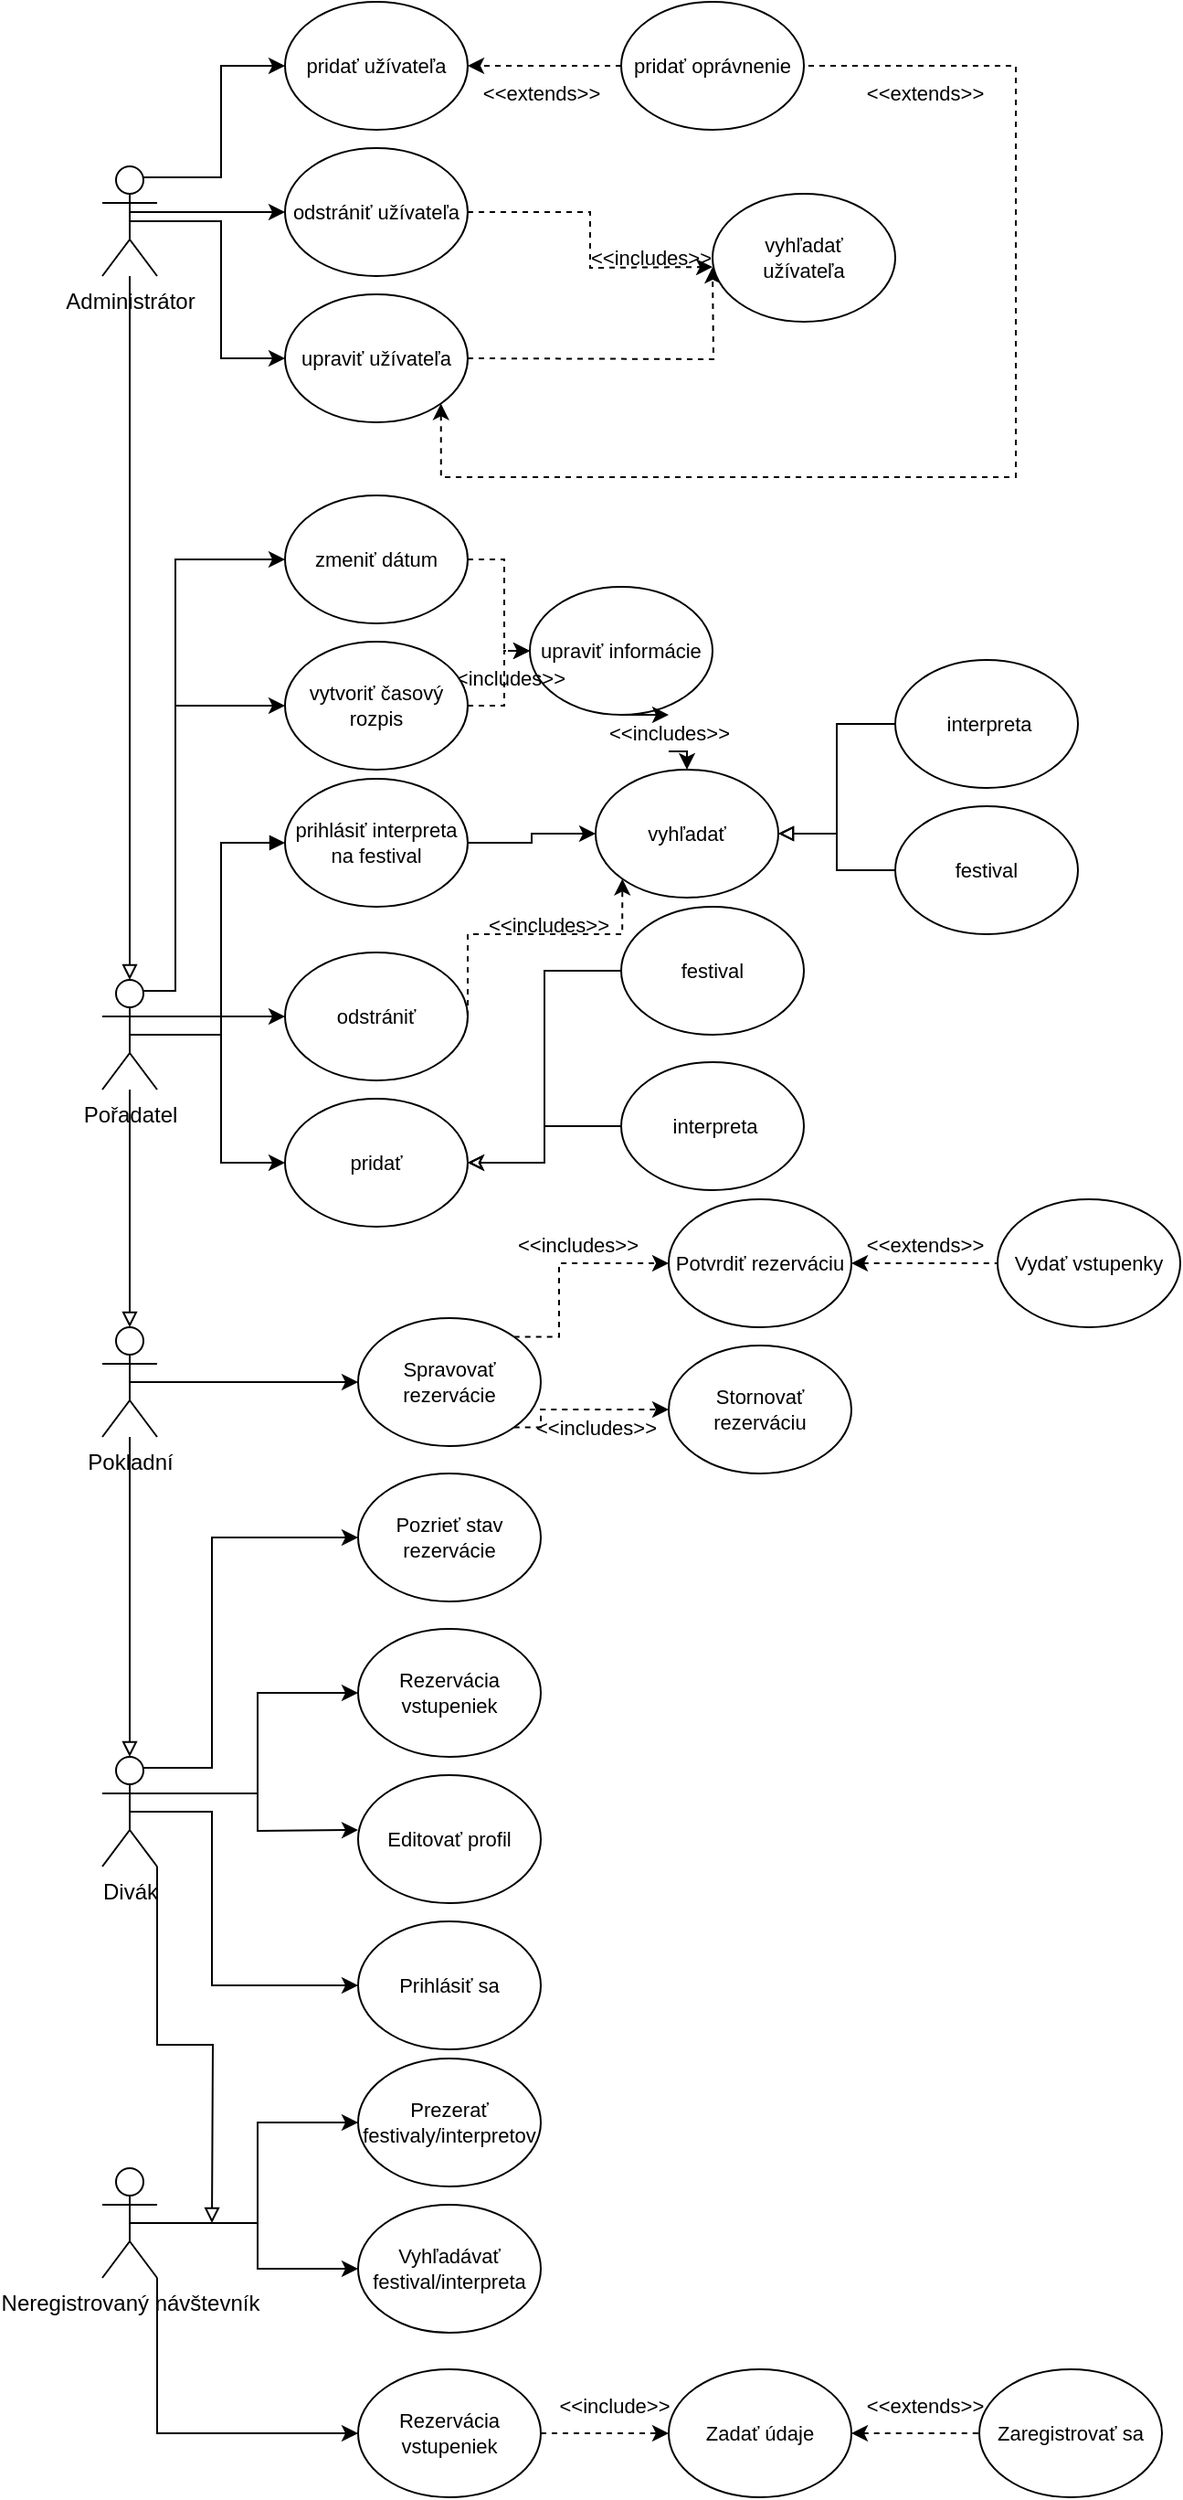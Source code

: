 <mxfile version="13.8.8" type="device"><diagram id="CpDh1_E-RGErYKuJ8NF5" name="Page-1"><mxGraphModel dx="713" dy="1887" grid="1" gridSize="10" guides="1" tooltips="1" connect="1" arrows="1" fold="1" page="1" pageScale="1" pageWidth="827" pageHeight="1169" math="0" shadow="0"><root><mxCell id="0"/><mxCell id="1" parent="0"/><mxCell id="YPE3AGC5MZsozbNIRSG_-3" value="" style="edgeStyle=orthogonalEdgeStyle;rounded=0;orthogonalLoop=1;jettySize=auto;html=1;endArrow=block;endFill=0;" parent="1" source="YPE3AGC5MZsozbNIRSG_-1" target="YPE3AGC5MZsozbNIRSG_-2" edge="1"><mxGeometry relative="1" as="geometry"/></mxCell><mxCell id="uHQpgscaBQbvKBIy0Z1K-59" style="edgeStyle=orthogonalEdgeStyle;rounded=0;orthogonalLoop=1;jettySize=auto;html=1;exitX=0.5;exitY=0.5;exitDx=0;exitDy=0;exitPerimeter=0;startArrow=none;startFill=0;endArrow=classic;endFill=1;fontSize=11;" parent="1" source="YPE3AGC5MZsozbNIRSG_-1" target="uHQpgscaBQbvKBIy0Z1K-51" edge="1"><mxGeometry relative="1" as="geometry"><Array as="points"><mxPoint x="95" y="-105"/></Array></mxGeometry></mxCell><mxCell id="uHQpgscaBQbvKBIy0Z1K-60" style="edgeStyle=orthogonalEdgeStyle;rounded=0;orthogonalLoop=1;jettySize=auto;html=1;exitX=0.75;exitY=0.1;exitDx=0;exitDy=0;exitPerimeter=0;entryX=0;entryY=0.5;entryDx=0;entryDy=0;startArrow=none;startFill=0;endArrow=classic;endFill=1;fontSize=11;" parent="1" source="YPE3AGC5MZsozbNIRSG_-1" target="uHQpgscaBQbvKBIy0Z1K-50" edge="1"><mxGeometry relative="1" as="geometry"/></mxCell><mxCell id="uHQpgscaBQbvKBIy0Z1K-61" style="edgeStyle=orthogonalEdgeStyle;rounded=0;orthogonalLoop=1;jettySize=auto;html=1;exitX=0.5;exitY=0.5;exitDx=0;exitDy=0;exitPerimeter=0;entryX=0;entryY=0.5;entryDx=0;entryDy=0;startArrow=none;startFill=0;endArrow=classic;endFill=1;fontSize=11;" parent="1" source="YPE3AGC5MZsozbNIRSG_-1" edge="1"><mxGeometry relative="1" as="geometry"><mxPoint x="180" y="-25" as="targetPoint"/><Array as="points"><mxPoint x="145" y="-100"/><mxPoint x="145" y="-25"/></Array></mxGeometry></mxCell><mxCell id="YPE3AGC5MZsozbNIRSG_-1" value="Administrátor" style="shape=umlActor;verticalLabelPosition=bottom;verticalAlign=top;html=1;outlineConnect=0;" parent="1" vertex="1"><mxGeometry x="80" y="-130" width="30" height="60" as="geometry"/></mxCell><mxCell id="uHQpgscaBQbvKBIy0Z1K-15" value="" style="edgeStyle=orthogonalEdgeStyle;rounded=0;orthogonalLoop=1;jettySize=auto;html=1;startArrow=none;startFill=0;endArrow=block;endFill=0;fontSize=11;" parent="1" source="YPE3AGC5MZsozbNIRSG_-2" target="YPE3AGC5MZsozbNIRSG_-5" edge="1"><mxGeometry relative="1" as="geometry"/></mxCell><mxCell id="uHQpgscaBQbvKBIy0Z1K-42" style="edgeStyle=orthogonalEdgeStyle;rounded=0;orthogonalLoop=1;jettySize=auto;html=1;exitX=0.5;exitY=0.5;exitDx=0;exitDy=0;exitPerimeter=0;startArrow=none;startFill=0;endArrow=classic;endFill=1;fontSize=11;" parent="1" source="YPE3AGC5MZsozbNIRSG_-2" target="uHQpgscaBQbvKBIy0Z1K-39" edge="1"><mxGeometry relative="1" as="geometry"/></mxCell><mxCell id="LueLTl57gEkTUyTKZ4nw-1" style="edgeStyle=orthogonalEdgeStyle;rounded=0;orthogonalLoop=1;jettySize=auto;html=1;exitX=0.5;exitY=0.5;exitDx=0;exitDy=0;exitPerimeter=0;entryX=0;entryY=0.5;entryDx=0;entryDy=0;startArrow=none;startFill=0;endArrow=classic;endFill=1;fontSize=11;" parent="1" source="YPE3AGC5MZsozbNIRSG_-2" target="uHQpgscaBQbvKBIy0Z1K-16" edge="1"><mxGeometry relative="1" as="geometry"/></mxCell><mxCell id="LueLTl57gEkTUyTKZ4nw-6" style="edgeStyle=orthogonalEdgeStyle;rounded=0;orthogonalLoop=1;jettySize=auto;html=1;exitX=1;exitY=0.333;exitDx=0;exitDy=0;exitPerimeter=0;entryX=0;entryY=0.5;entryDx=0;entryDy=0;startArrow=none;startFill=0;endArrow=block;endFill=1;fontSize=11;" parent="1" source="YPE3AGC5MZsozbNIRSG_-2" target="LueLTl57gEkTUyTKZ4nw-5" edge="1"><mxGeometry relative="1" as="geometry"/></mxCell><mxCell id="9xII8Mjxjsdr1s0QkKP3-9" style="edgeStyle=orthogonalEdgeStyle;rounded=0;orthogonalLoop=1;jettySize=auto;html=1;exitX=0.75;exitY=0.1;exitDx=0;exitDy=0;exitPerimeter=0;entryX=0;entryY=0.5;entryDx=0;entryDy=0;" edge="1" parent="1" source="YPE3AGC5MZsozbNIRSG_-2" target="9xII8Mjxjsdr1s0QkKP3-6"><mxGeometry relative="1" as="geometry"><Array as="points"><mxPoint x="120" y="321"/><mxPoint x="120" y="165"/></Array></mxGeometry></mxCell><mxCell id="9xII8Mjxjsdr1s0QkKP3-14" style="edgeStyle=orthogonalEdgeStyle;rounded=0;orthogonalLoop=1;jettySize=auto;html=1;exitX=0.75;exitY=0.1;exitDx=0;exitDy=0;exitPerimeter=0;entryX=0;entryY=0.5;entryDx=0;entryDy=0;" edge="1" parent="1" source="YPE3AGC5MZsozbNIRSG_-2" target="LueLTl57gEkTUyTKZ4nw-9"><mxGeometry relative="1" as="geometry"><Array as="points"><mxPoint x="120" y="321"/><mxPoint x="120" y="85"/></Array></mxGeometry></mxCell><mxCell id="YPE3AGC5MZsozbNIRSG_-2" value="Pořadatel" style="shape=umlActor;verticalLabelPosition=bottom;verticalAlign=top;html=1;outlineConnect=0;" parent="1" vertex="1"><mxGeometry x="80" y="315" width="30" height="60" as="geometry"/></mxCell><mxCell id="YPE3AGC5MZsozbNIRSG_-7" value="" style="edgeStyle=orthogonalEdgeStyle;rounded=0;orthogonalLoop=1;jettySize=auto;html=1;endArrow=block;endFill=0;" parent="1" source="YPE3AGC5MZsozbNIRSG_-5" target="YPE3AGC5MZsozbNIRSG_-6" edge="1"><mxGeometry relative="1" as="geometry"/></mxCell><mxCell id="YPE3AGC5MZsozbNIRSG_-52" style="edgeStyle=orthogonalEdgeStyle;rounded=0;orthogonalLoop=1;jettySize=auto;html=1;exitX=0.5;exitY=0.5;exitDx=0;exitDy=0;exitPerimeter=0;entryX=0;entryY=0.5;entryDx=0;entryDy=0;startArrow=none;startFill=0;endArrow=classic;endFill=1;fontSize=11;" parent="1" source="YPE3AGC5MZsozbNIRSG_-5" target="YPE3AGC5MZsozbNIRSG_-50" edge="1"><mxGeometry relative="1" as="geometry"/></mxCell><mxCell id="YPE3AGC5MZsozbNIRSG_-5" value="Pokladní" style="shape=umlActor;verticalLabelPosition=bottom;verticalAlign=top;html=1;outlineConnect=0;" parent="1" vertex="1"><mxGeometry x="80" y="505" width="30" height="60" as="geometry"/></mxCell><mxCell id="YPE3AGC5MZsozbNIRSG_-19" style="edgeStyle=orthogonalEdgeStyle;rounded=0;orthogonalLoop=1;jettySize=auto;html=1;exitX=1;exitY=1;exitDx=0;exitDy=0;exitPerimeter=0;fontSize=11;endArrow=block;endFill=0;" parent="1" source="YPE3AGC5MZsozbNIRSG_-6" edge="1"><mxGeometry relative="1" as="geometry"><mxPoint x="140" y="995" as="targetPoint"/></mxGeometry></mxCell><mxCell id="YPE3AGC5MZsozbNIRSG_-31" style="edgeStyle=orthogonalEdgeStyle;rounded=0;orthogonalLoop=1;jettySize=auto;html=1;exitX=1;exitY=0.333;exitDx=0;exitDy=0;exitPerimeter=0;startArrow=none;startFill=0;endArrow=classic;endFill=1;fontSize=11;" parent="1" source="YPE3AGC5MZsozbNIRSG_-6" edge="1"><mxGeometry relative="1" as="geometry"><mxPoint x="220" y="780" as="targetPoint"/></mxGeometry></mxCell><mxCell id="YPE3AGC5MZsozbNIRSG_-32" style="edgeStyle=orthogonalEdgeStyle;rounded=0;orthogonalLoop=1;jettySize=auto;html=1;exitX=1;exitY=0.333;exitDx=0;exitDy=0;exitPerimeter=0;entryX=0;entryY=0.5;entryDx=0;entryDy=0;startArrow=none;startFill=0;endArrow=classic;endFill=1;fontSize=11;" parent="1" source="YPE3AGC5MZsozbNIRSG_-6" edge="1"><mxGeometry relative="1" as="geometry"><mxPoint x="220" y="705" as="targetPoint"/><Array as="points"><mxPoint x="165" y="760"/><mxPoint x="165" y="705"/></Array></mxGeometry></mxCell><mxCell id="YPE3AGC5MZsozbNIRSG_-48" style="edgeStyle=orthogonalEdgeStyle;rounded=0;orthogonalLoop=1;jettySize=auto;html=1;exitX=0.75;exitY=0.1;exitDx=0;exitDy=0;exitPerimeter=0;entryX=0;entryY=0.5;entryDx=0;entryDy=0;startArrow=none;startFill=0;endArrow=classic;endFill=1;fontSize=11;" parent="1" source="YPE3AGC5MZsozbNIRSG_-6" target="YPE3AGC5MZsozbNIRSG_-47" edge="1"><mxGeometry relative="1" as="geometry"><Array as="points"><mxPoint x="140" y="746"/><mxPoint x="140" y="620"/></Array></mxGeometry></mxCell><mxCell id="uHQpgscaBQbvKBIy0Z1K-3" style="edgeStyle=orthogonalEdgeStyle;rounded=0;orthogonalLoop=1;jettySize=auto;html=1;exitX=0.5;exitY=0.5;exitDx=0;exitDy=0;exitPerimeter=0;entryX=0;entryY=0.5;entryDx=0;entryDy=0;startArrow=none;startFill=0;endArrow=classic;endFill=1;fontSize=11;" parent="1" source="YPE3AGC5MZsozbNIRSG_-6" target="uHQpgscaBQbvKBIy0Z1K-1" edge="1"><mxGeometry relative="1" as="geometry"><Array as="points"><mxPoint x="140" y="770"/><mxPoint x="140" y="865"/></Array></mxGeometry></mxCell><mxCell id="YPE3AGC5MZsozbNIRSG_-6" value="Divák" style="shape=umlActor;verticalLabelPosition=bottom;verticalAlign=top;html=1;outlineConnect=0;" parent="1" vertex="1"><mxGeometry x="80" y="740" width="30" height="60" as="geometry"/></mxCell><mxCell id="YPE3AGC5MZsozbNIRSG_-16" style="edgeStyle=orthogonalEdgeStyle;rounded=0;orthogonalLoop=1;jettySize=auto;html=1;exitX=0.5;exitY=0.5;exitDx=0;exitDy=0;exitPerimeter=0;entryX=0;entryY=0.5;entryDx=0;entryDy=0;fontSize=11;" parent="1" source="YPE3AGC5MZsozbNIRSG_-8" target="YPE3AGC5MZsozbNIRSG_-14" edge="1"><mxGeometry relative="1" as="geometry"/></mxCell><mxCell id="YPE3AGC5MZsozbNIRSG_-17" style="edgeStyle=orthogonalEdgeStyle;rounded=0;orthogonalLoop=1;jettySize=auto;html=1;exitX=0.5;exitY=0.5;exitDx=0;exitDy=0;exitPerimeter=0;entryX=0;entryY=0.5;entryDx=0;entryDy=0;fontSize=11;" parent="1" source="YPE3AGC5MZsozbNIRSG_-8" target="YPE3AGC5MZsozbNIRSG_-12" edge="1"><mxGeometry relative="1" as="geometry"/></mxCell><mxCell id="YPE3AGC5MZsozbNIRSG_-21" style="edgeStyle=orthogonalEdgeStyle;rounded=0;orthogonalLoop=1;jettySize=auto;html=1;exitX=1;exitY=1;exitDx=0;exitDy=0;exitPerimeter=0;entryX=0;entryY=0.5;entryDx=0;entryDy=0;endArrow=classic;endFill=1;fontSize=11;" parent="1" source="YPE3AGC5MZsozbNIRSG_-8" target="YPE3AGC5MZsozbNIRSG_-20" edge="1"><mxGeometry relative="1" as="geometry"/></mxCell><mxCell id="YPE3AGC5MZsozbNIRSG_-8" value="Neregistrovaný návštevník" style="shape=umlActor;verticalLabelPosition=bottom;verticalAlign=top;html=1;outlineConnect=0;" parent="1" vertex="1"><mxGeometry x="80" y="965" width="30" height="60" as="geometry"/></mxCell><mxCell id="YPE3AGC5MZsozbNIRSG_-12" value="Vyhľadávať festival/interpreta" style="ellipse;whiteSpace=wrap;html=1;fontSize=11;" parent="1" vertex="1"><mxGeometry x="220" y="985" width="100" height="70" as="geometry"/></mxCell><mxCell id="YPE3AGC5MZsozbNIRSG_-14" value="Prezerať festivaly/interpretov" style="ellipse;whiteSpace=wrap;html=1;fontSize=11;" parent="1" vertex="1"><mxGeometry x="220" y="905" width="100" height="70" as="geometry"/></mxCell><mxCell id="YPE3AGC5MZsozbNIRSG_-23" style="edgeStyle=orthogonalEdgeStyle;rounded=0;orthogonalLoop=1;jettySize=auto;html=1;exitX=1;exitY=0.5;exitDx=0;exitDy=0;endArrow=classic;endFill=1;fontSize=11;dashed=1;" parent="1" source="YPE3AGC5MZsozbNIRSG_-20" target="YPE3AGC5MZsozbNIRSG_-22" edge="1"><mxGeometry relative="1" as="geometry"/></mxCell><mxCell id="YPE3AGC5MZsozbNIRSG_-20" value="Rezervácia vstupeniek" style="ellipse;whiteSpace=wrap;html=1;fontSize=11;" parent="1" vertex="1"><mxGeometry x="220" y="1075" width="100" height="70" as="geometry"/></mxCell><mxCell id="YPE3AGC5MZsozbNIRSG_-26" style="edgeStyle=orthogonalEdgeStyle;rounded=0;orthogonalLoop=1;jettySize=auto;html=1;exitX=1;exitY=0.5;exitDx=0;exitDy=0;dashed=1;endArrow=none;endFill=0;fontSize=11;startArrow=classic;startFill=1;" parent="1" source="YPE3AGC5MZsozbNIRSG_-22" edge="1"><mxGeometry relative="1" as="geometry"><mxPoint x="560" y="1110" as="targetPoint"/></mxGeometry></mxCell><mxCell id="YPE3AGC5MZsozbNIRSG_-22" value="Zadať údaje" style="ellipse;whiteSpace=wrap;html=1;fontSize=11;" parent="1" vertex="1"><mxGeometry x="390" y="1075" width="100" height="70" as="geometry"/></mxCell><mxCell id="YPE3AGC5MZsozbNIRSG_-24" value="&amp;lt;&amp;lt;include&amp;gt;&amp;gt;" style="text;html=1;align=center;verticalAlign=middle;resizable=0;points=[];autosize=1;fontSize=11;" parent="1" vertex="1"><mxGeometry x="320" y="1085" width="80" height="20" as="geometry"/></mxCell><mxCell id="YPE3AGC5MZsozbNIRSG_-25" value="Zaregistrovať sa" style="ellipse;whiteSpace=wrap;html=1;fontSize=11;" parent="1" vertex="1"><mxGeometry x="560" y="1075" width="100" height="70" as="geometry"/></mxCell><mxCell id="YPE3AGC5MZsozbNIRSG_-27" value="&amp;lt;&amp;lt;extends&amp;gt;&amp;gt;" style="text;html=1;align=center;verticalAlign=middle;resizable=0;points=[];autosize=1;fontSize=11;" parent="1" vertex="1"><mxGeometry x="490" y="1085" width="80" height="20" as="geometry"/></mxCell><mxCell id="YPE3AGC5MZsozbNIRSG_-28" value="Rezervácia vstupeniek" style="ellipse;whiteSpace=wrap;html=1;fontSize=11;" parent="1" vertex="1"><mxGeometry x="220" y="670" width="100" height="70" as="geometry"/></mxCell><mxCell id="YPE3AGC5MZsozbNIRSG_-30" value="Editovať profil" style="ellipse;whiteSpace=wrap;html=1;fontSize=11;" parent="1" vertex="1"><mxGeometry x="220" y="750" width="100" height="70" as="geometry"/></mxCell><mxCell id="YPE3AGC5MZsozbNIRSG_-47" value="Pozrieť stav rezervácie" style="ellipse;whiteSpace=wrap;html=1;fontSize=11;" parent="1" vertex="1"><mxGeometry x="220" y="585" width="100" height="70" as="geometry"/></mxCell><mxCell id="uHQpgscaBQbvKBIy0Z1K-8" style="edgeStyle=orthogonalEdgeStyle;rounded=0;orthogonalLoop=1;jettySize=auto;html=1;exitX=1;exitY=1;exitDx=0;exitDy=0;entryX=0;entryY=0.5;entryDx=0;entryDy=0;startArrow=none;startFill=0;endArrow=classic;endFill=1;fontSize=11;dashed=1;" parent="1" source="YPE3AGC5MZsozbNIRSG_-50" target="uHQpgscaBQbvKBIy0Z1K-6" edge="1"><mxGeometry relative="1" as="geometry"><Array as="points"><mxPoint x="320" y="560"/><mxPoint x="320" y="550"/></Array></mxGeometry></mxCell><mxCell id="uHQpgscaBQbvKBIy0Z1K-9" style="edgeStyle=orthogonalEdgeStyle;rounded=0;orthogonalLoop=1;jettySize=auto;html=1;exitX=1;exitY=0;exitDx=0;exitDy=0;entryX=0;entryY=0.5;entryDx=0;entryDy=0;startArrow=none;startFill=0;endArrow=classic;endFill=1;fontSize=11;dashed=1;" parent="1" source="YPE3AGC5MZsozbNIRSG_-50" target="uHQpgscaBQbvKBIy0Z1K-4" edge="1"><mxGeometry relative="1" as="geometry"><Array as="points"><mxPoint x="330" y="510"/><mxPoint x="330" y="470"/></Array></mxGeometry></mxCell><mxCell id="YPE3AGC5MZsozbNIRSG_-50" value="Spravovať rezervácie" style="ellipse;whiteSpace=wrap;html=1;fontSize=11;" parent="1" vertex="1"><mxGeometry x="220" y="500" width="100" height="70" as="geometry"/></mxCell><mxCell id="uHQpgscaBQbvKBIy0Z1K-1" value="Prihlásiť sa" style="ellipse;whiteSpace=wrap;html=1;fontSize=11;" parent="1" vertex="1"><mxGeometry x="220" y="830" width="100" height="70" as="geometry"/></mxCell><mxCell id="uHQpgscaBQbvKBIy0Z1K-13" style="edgeStyle=orthogonalEdgeStyle;rounded=0;orthogonalLoop=1;jettySize=auto;html=1;exitX=1;exitY=0.5;exitDx=0;exitDy=0;dashed=1;startArrow=classic;startFill=1;endArrow=none;endFill=0;fontSize=11;" parent="1" source="uHQpgscaBQbvKBIy0Z1K-4" target="uHQpgscaBQbvKBIy0Z1K-12" edge="1"><mxGeometry relative="1" as="geometry"/></mxCell><mxCell id="uHQpgscaBQbvKBIy0Z1K-4" value="Potvrdiť rezerváciu" style="ellipse;whiteSpace=wrap;html=1;fontSize=11;" parent="1" vertex="1"><mxGeometry x="390" y="435" width="100" height="70" as="geometry"/></mxCell><mxCell id="uHQpgscaBQbvKBIy0Z1K-6" value="Stornovať rezerváciu" style="ellipse;whiteSpace=wrap;html=1;fontSize=11;" parent="1" vertex="1"><mxGeometry x="390" y="515" width="100" height="70" as="geometry"/></mxCell><mxCell id="uHQpgscaBQbvKBIy0Z1K-10" value="&amp;lt;&amp;lt;includes&amp;gt;&amp;gt;" style="text;html=1;align=center;verticalAlign=middle;resizable=0;points=[];autosize=1;fontSize=11;" parent="1" vertex="1"><mxGeometry x="300" y="450" width="80" height="20" as="geometry"/></mxCell><mxCell id="uHQpgscaBQbvKBIy0Z1K-11" value="&amp;lt;&amp;lt;includes&amp;gt;&amp;gt;" style="text;html=1;align=center;verticalAlign=middle;resizable=0;points=[];autosize=1;fontSize=11;" parent="1" vertex="1"><mxGeometry x="310" y="550" width="80" height="20" as="geometry"/></mxCell><mxCell id="uHQpgscaBQbvKBIy0Z1K-12" value="Vydať vstupenky" style="ellipse;whiteSpace=wrap;html=1;fontSize=11;" parent="1" vertex="1"><mxGeometry x="570" y="435" width="100" height="70" as="geometry"/></mxCell><mxCell id="uHQpgscaBQbvKBIy0Z1K-14" value="&amp;lt;&amp;lt;extends&amp;gt;&amp;gt;" style="text;html=1;align=center;verticalAlign=middle;resizable=0;points=[];autosize=1;fontSize=11;" parent="1" vertex="1"><mxGeometry x="490" y="450" width="80" height="20" as="geometry"/></mxCell><mxCell id="uHQpgscaBQbvKBIy0Z1K-16" value="pridať" style="ellipse;whiteSpace=wrap;html=1;fontSize=11;" parent="1" vertex="1"><mxGeometry x="180" y="380" width="100" height="70" as="geometry"/></mxCell><mxCell id="LueLTl57gEkTUyTKZ4nw-4" style="edgeStyle=orthogonalEdgeStyle;rounded=0;orthogonalLoop=1;jettySize=auto;html=1;exitX=0;exitY=0.5;exitDx=0;exitDy=0;entryX=1;entryY=0.5;entryDx=0;entryDy=0;startArrow=none;startFill=0;endArrow=block;endFill=0;fontSize=11;" parent="1" source="uHQpgscaBQbvKBIy0Z1K-19" target="uHQpgscaBQbvKBIy0Z1K-44" edge="1"><mxGeometry relative="1" as="geometry"/></mxCell><mxCell id="uHQpgscaBQbvKBIy0Z1K-19" value="&amp;nbsp;interpreta" style="ellipse;whiteSpace=wrap;html=1;fontSize=11;" parent="1" vertex="1"><mxGeometry x="514" y="140" width="100" height="70" as="geometry"/></mxCell><mxCell id="LueLTl57gEkTUyTKZ4nw-3" style="edgeStyle=orthogonalEdgeStyle;rounded=0;orthogonalLoop=1;jettySize=auto;html=1;exitX=0;exitY=0.5;exitDx=0;exitDy=0;entryX=1;entryY=0.5;entryDx=0;entryDy=0;startArrow=none;startFill=0;endArrow=block;endFill=0;fontSize=11;" parent="1" source="uHQpgscaBQbvKBIy0Z1K-24" target="uHQpgscaBQbvKBIy0Z1K-44" edge="1"><mxGeometry relative="1" as="geometry"/></mxCell><mxCell id="uHQpgscaBQbvKBIy0Z1K-24" value="festival" style="ellipse;whiteSpace=wrap;html=1;fontSize=11;" parent="1" vertex="1"><mxGeometry x="514" y="220" width="100" height="70" as="geometry"/></mxCell><mxCell id="9xII8Mjxjsdr1s0QkKP3-11" style="edgeStyle=orthogonalEdgeStyle;rounded=0;orthogonalLoop=1;jettySize=auto;html=1;exitX=0.5;exitY=1;exitDx=0;exitDy=0;entryX=0.5;entryY=0;entryDx=0;entryDy=0;" edge="1" parent="1" source="9xII8Mjxjsdr1s0QkKP3-12" target="uHQpgscaBQbvKBIy0Z1K-44"><mxGeometry relative="1" as="geometry"/></mxCell><mxCell id="uHQpgscaBQbvKBIy0Z1K-38" value="upraviť informácie" style="ellipse;whiteSpace=wrap;html=1;fontSize=11;" parent="1" vertex="1"><mxGeometry x="314" y="100" width="100" height="70" as="geometry"/></mxCell><mxCell id="9xII8Mjxjsdr1s0QkKP3-1" style="edgeStyle=orthogonalEdgeStyle;rounded=0;orthogonalLoop=1;jettySize=auto;html=1;exitX=1;exitY=0.5;exitDx=0;exitDy=0;entryX=0;entryY=1;entryDx=0;entryDy=0;dashed=1;" edge="1" parent="1" source="uHQpgscaBQbvKBIy0Z1K-39" target="uHQpgscaBQbvKBIy0Z1K-44"><mxGeometry relative="1" as="geometry"><Array as="points"><mxPoint x="280" y="290"/><mxPoint x="365" y="290"/></Array></mxGeometry></mxCell><mxCell id="uHQpgscaBQbvKBIy0Z1K-39" value="odstrániť" style="ellipse;whiteSpace=wrap;html=1;fontSize=11;" parent="1" vertex="1"><mxGeometry x="180" y="300" width="100" height="70" as="geometry"/></mxCell><mxCell id="uHQpgscaBQbvKBIy0Z1K-44" value="vyhľadať" style="ellipse;whiteSpace=wrap;html=1;fontSize=11;" parent="1" vertex="1"><mxGeometry x="350" y="200" width="100" height="70" as="geometry"/></mxCell><mxCell id="uHQpgscaBQbvKBIy0Z1K-48" value="&amp;lt;&amp;lt;includes&amp;gt;&amp;gt;" style="text;html=1;align=center;verticalAlign=middle;resizable=0;points=[];autosize=1;fontSize=11;" parent="1" vertex="1"><mxGeometry x="284" y="275" width="80" height="20" as="geometry"/></mxCell><mxCell id="uHQpgscaBQbvKBIy0Z1K-50" value="pridať užívateľa" style="ellipse;whiteSpace=wrap;html=1;fontSize=11;" parent="1" vertex="1"><mxGeometry x="180" y="-220" width="100" height="70" as="geometry"/></mxCell><mxCell id="uHQpgscaBQbvKBIy0Z1K-63" style="edgeStyle=orthogonalEdgeStyle;rounded=0;orthogonalLoop=1;jettySize=auto;html=1;exitX=1;exitY=0.5;exitDx=0;exitDy=0;startArrow=none;startFill=0;endArrow=classic;endFill=1;fontSize=11;dashed=1;" parent="1" source="uHQpgscaBQbvKBIy0Z1K-51" edge="1"><mxGeometry relative="1" as="geometry"><mxPoint x="414" y="-75" as="targetPoint"/></mxGeometry></mxCell><mxCell id="uHQpgscaBQbvKBIy0Z1K-51" value="odstrániť užívateľa" style="ellipse;whiteSpace=wrap;html=1;fontSize=11;" parent="1" vertex="1"><mxGeometry x="180" y="-140" width="100" height="70" as="geometry"/></mxCell><mxCell id="uHQpgscaBQbvKBIy0Z1K-64" style="edgeStyle=orthogonalEdgeStyle;rounded=0;orthogonalLoop=1;jettySize=auto;html=1;exitX=1;exitY=0.5;exitDx=0;exitDy=0;entryX=0;entryY=0.5;entryDx=0;entryDy=0;dashed=1;startArrow=none;startFill=0;endArrow=classic;endFill=1;fontSize=11;" parent="1" edge="1"><mxGeometry relative="1" as="geometry"><mxPoint x="280" y="-25" as="sourcePoint"/><mxPoint x="414" y="-75" as="targetPoint"/></mxGeometry></mxCell><mxCell id="rmvI_rrWCoH68EGRxNQl-1" style="edgeStyle=orthogonalEdgeStyle;rounded=0;orthogonalLoop=1;jettySize=auto;html=1;exitX=1;exitY=1;exitDx=0;exitDy=0;entryX=1;entryY=0.5;entryDx=0;entryDy=0;dashed=1;startArrow=classic;startFill=1;endArrow=none;endFill=0;" parent="1" source="uHQpgscaBQbvKBIy0Z1K-52" target="uHQpgscaBQbvKBIy0Z1K-53" edge="1"><mxGeometry relative="1" as="geometry"><Array as="points"><mxPoint x="265" y="40"/><mxPoint x="580" y="40"/><mxPoint x="580" y="-185"/></Array></mxGeometry></mxCell><mxCell id="uHQpgscaBQbvKBIy0Z1K-52" value="upraviť užívateľa" style="ellipse;whiteSpace=wrap;html=1;fontSize=11;" parent="1" vertex="1"><mxGeometry x="180" y="-60" width="100" height="70" as="geometry"/></mxCell><mxCell id="uHQpgscaBQbvKBIy0Z1K-54" style="edgeStyle=orthogonalEdgeStyle;rounded=0;orthogonalLoop=1;jettySize=auto;html=1;exitX=0;exitY=0.5;exitDx=0;exitDy=0;entryX=1;entryY=0.5;entryDx=0;entryDy=0;dashed=1;startArrow=none;startFill=0;endArrow=classic;endFill=1;fontSize=11;" parent="1" source="uHQpgscaBQbvKBIy0Z1K-53" target="uHQpgscaBQbvKBIy0Z1K-50" edge="1"><mxGeometry relative="1" as="geometry"/></mxCell><mxCell id="uHQpgscaBQbvKBIy0Z1K-53" value="pridať oprávnenie" style="ellipse;whiteSpace=wrap;html=1;fontSize=11;" parent="1" vertex="1"><mxGeometry x="364" y="-220" width="100" height="70" as="geometry"/></mxCell><mxCell id="uHQpgscaBQbvKBIy0Z1K-55" value="&amp;lt;&amp;lt;extends&amp;gt;&amp;gt;" style="text;html=1;align=center;verticalAlign=middle;resizable=0;points=[];autosize=1;fontSize=11;" parent="1" vertex="1"><mxGeometry x="280" y="-180" width="80" height="20" as="geometry"/></mxCell><mxCell id="uHQpgscaBQbvKBIy0Z1K-62" value="vyhľadať&lt;br&gt;užívateľa" style="ellipse;whiteSpace=wrap;html=1;fontSize=11;" parent="1" vertex="1"><mxGeometry x="414" y="-115" width="100" height="70" as="geometry"/></mxCell><mxCell id="uHQpgscaBQbvKBIy0Z1K-65" value="&amp;lt;&amp;lt;includes&amp;gt;&amp;gt;" style="text;html=1;align=center;verticalAlign=middle;resizable=0;points=[];autosize=1;fontSize=11;" parent="1" vertex="1"><mxGeometry x="340" y="-90" width="80" height="20" as="geometry"/></mxCell><mxCell id="9xII8Mjxjsdr1s0QkKP3-2" style="edgeStyle=orthogonalEdgeStyle;rounded=0;orthogonalLoop=1;jettySize=auto;html=1;exitX=1;exitY=0.5;exitDx=0;exitDy=0;entryX=0;entryY=0.5;entryDx=0;entryDy=0;" edge="1" parent="1" source="LueLTl57gEkTUyTKZ4nw-5" target="uHQpgscaBQbvKBIy0Z1K-44"><mxGeometry relative="1" as="geometry"/></mxCell><mxCell id="LueLTl57gEkTUyTKZ4nw-5" value="prihlásiť interpreta&lt;br&gt;na festival" style="ellipse;whiteSpace=wrap;html=1;fontSize=11;" parent="1" vertex="1"><mxGeometry x="180" y="205" width="100" height="70" as="geometry"/></mxCell><mxCell id="LueLTl57gEkTUyTKZ4nw-8" value="&amp;lt;&amp;lt;includes&amp;gt;&amp;gt;" style="text;html=1;align=center;verticalAlign=middle;resizable=0;points=[];autosize=1;fontSize=11;" parent="1" vertex="1"><mxGeometry x="260" y="140" width="80" height="20" as="geometry"/></mxCell><mxCell id="9xII8Mjxjsdr1s0QkKP3-15" style="edgeStyle=orthogonalEdgeStyle;rounded=0;orthogonalLoop=1;jettySize=auto;html=1;exitX=1;exitY=0.5;exitDx=0;exitDy=0;entryX=0;entryY=0.5;entryDx=0;entryDy=0;dashed=1;" edge="1" parent="1" source="LueLTl57gEkTUyTKZ4nw-9" target="uHQpgscaBQbvKBIy0Z1K-38"><mxGeometry relative="1" as="geometry"/></mxCell><mxCell id="LueLTl57gEkTUyTKZ4nw-9" value="zmeniť dátum" style="ellipse;whiteSpace=wrap;html=1;fontSize=11;" parent="1" vertex="1"><mxGeometry x="180" y="50" width="100" height="70" as="geometry"/></mxCell><mxCell id="rmvI_rrWCoH68EGRxNQl-2" value="&amp;lt;&amp;lt;extends&amp;gt;&amp;gt;" style="text;html=1;align=center;verticalAlign=middle;resizable=0;points=[];autosize=1;fontSize=11;" parent="1" vertex="1"><mxGeometry x="490" y="-180" width="80" height="20" as="geometry"/></mxCell><mxCell id="rmvI_rrWCoH68EGRxNQl-8" style="edgeStyle=orthogonalEdgeStyle;rounded=0;orthogonalLoop=1;jettySize=auto;html=1;exitX=0;exitY=0.5;exitDx=0;exitDy=0;entryX=1;entryY=0.5;entryDx=0;entryDy=0;startArrow=none;startFill=0;endArrow=classic;endFill=0;" parent="1" source="rmvI_rrWCoH68EGRxNQl-4" target="uHQpgscaBQbvKBIy0Z1K-16" edge="1"><mxGeometry relative="1" as="geometry"/></mxCell><mxCell id="rmvI_rrWCoH68EGRxNQl-4" value="&amp;nbsp;interpreta" style="ellipse;whiteSpace=wrap;html=1;fontSize=11;" parent="1" vertex="1"><mxGeometry x="364" y="360" width="100" height="70" as="geometry"/></mxCell><mxCell id="rmvI_rrWCoH68EGRxNQl-7" style="edgeStyle=orthogonalEdgeStyle;rounded=0;orthogonalLoop=1;jettySize=auto;html=1;exitX=0;exitY=0.5;exitDx=0;exitDy=0;entryX=1;entryY=0.5;entryDx=0;entryDy=0;startArrow=none;startFill=0;endArrow=classic;endFill=0;" parent="1" source="rmvI_rrWCoH68EGRxNQl-6" target="uHQpgscaBQbvKBIy0Z1K-16" edge="1"><mxGeometry relative="1" as="geometry"/></mxCell><mxCell id="rmvI_rrWCoH68EGRxNQl-6" value="festival" style="ellipse;whiteSpace=wrap;html=1;fontSize=11;" parent="1" vertex="1"><mxGeometry x="364" y="275" width="100" height="70" as="geometry"/></mxCell><mxCell id="9xII8Mjxjsdr1s0QkKP3-10" style="edgeStyle=orthogonalEdgeStyle;rounded=0;orthogonalLoop=1;jettySize=auto;html=1;exitX=1;exitY=0.5;exitDx=0;exitDy=0;entryX=0;entryY=0.5;entryDx=0;entryDy=0;dashed=1;" edge="1" parent="1" source="9xII8Mjxjsdr1s0QkKP3-6" target="uHQpgscaBQbvKBIy0Z1K-38"><mxGeometry relative="1" as="geometry"/></mxCell><mxCell id="9xII8Mjxjsdr1s0QkKP3-6" value="vytvoriť časový rozpis" style="ellipse;whiteSpace=wrap;html=1;fontSize=11;" vertex="1" parent="1"><mxGeometry x="180" y="130" width="100" height="70" as="geometry"/></mxCell><mxCell id="9xII8Mjxjsdr1s0QkKP3-12" value="&amp;lt;&amp;lt;includes&amp;gt;&amp;gt;" style="text;html=1;align=center;verticalAlign=middle;resizable=0;points=[];autosize=1;fontSize=11;" vertex="1" parent="1"><mxGeometry x="350" y="170" width="80" height="20" as="geometry"/></mxCell><mxCell id="9xII8Mjxjsdr1s0QkKP3-13" style="edgeStyle=orthogonalEdgeStyle;rounded=0;orthogonalLoop=1;jettySize=auto;html=1;exitX=0.5;exitY=1;exitDx=0;exitDy=0;entryX=0.5;entryY=0;entryDx=0;entryDy=0;" edge="1" parent="1" source="uHQpgscaBQbvKBIy0Z1K-38" target="9xII8Mjxjsdr1s0QkKP3-12"><mxGeometry relative="1" as="geometry"><mxPoint x="364" y="170" as="sourcePoint"/><mxPoint x="400" y="200" as="targetPoint"/></mxGeometry></mxCell></root></mxGraphModel></diagram></mxfile>